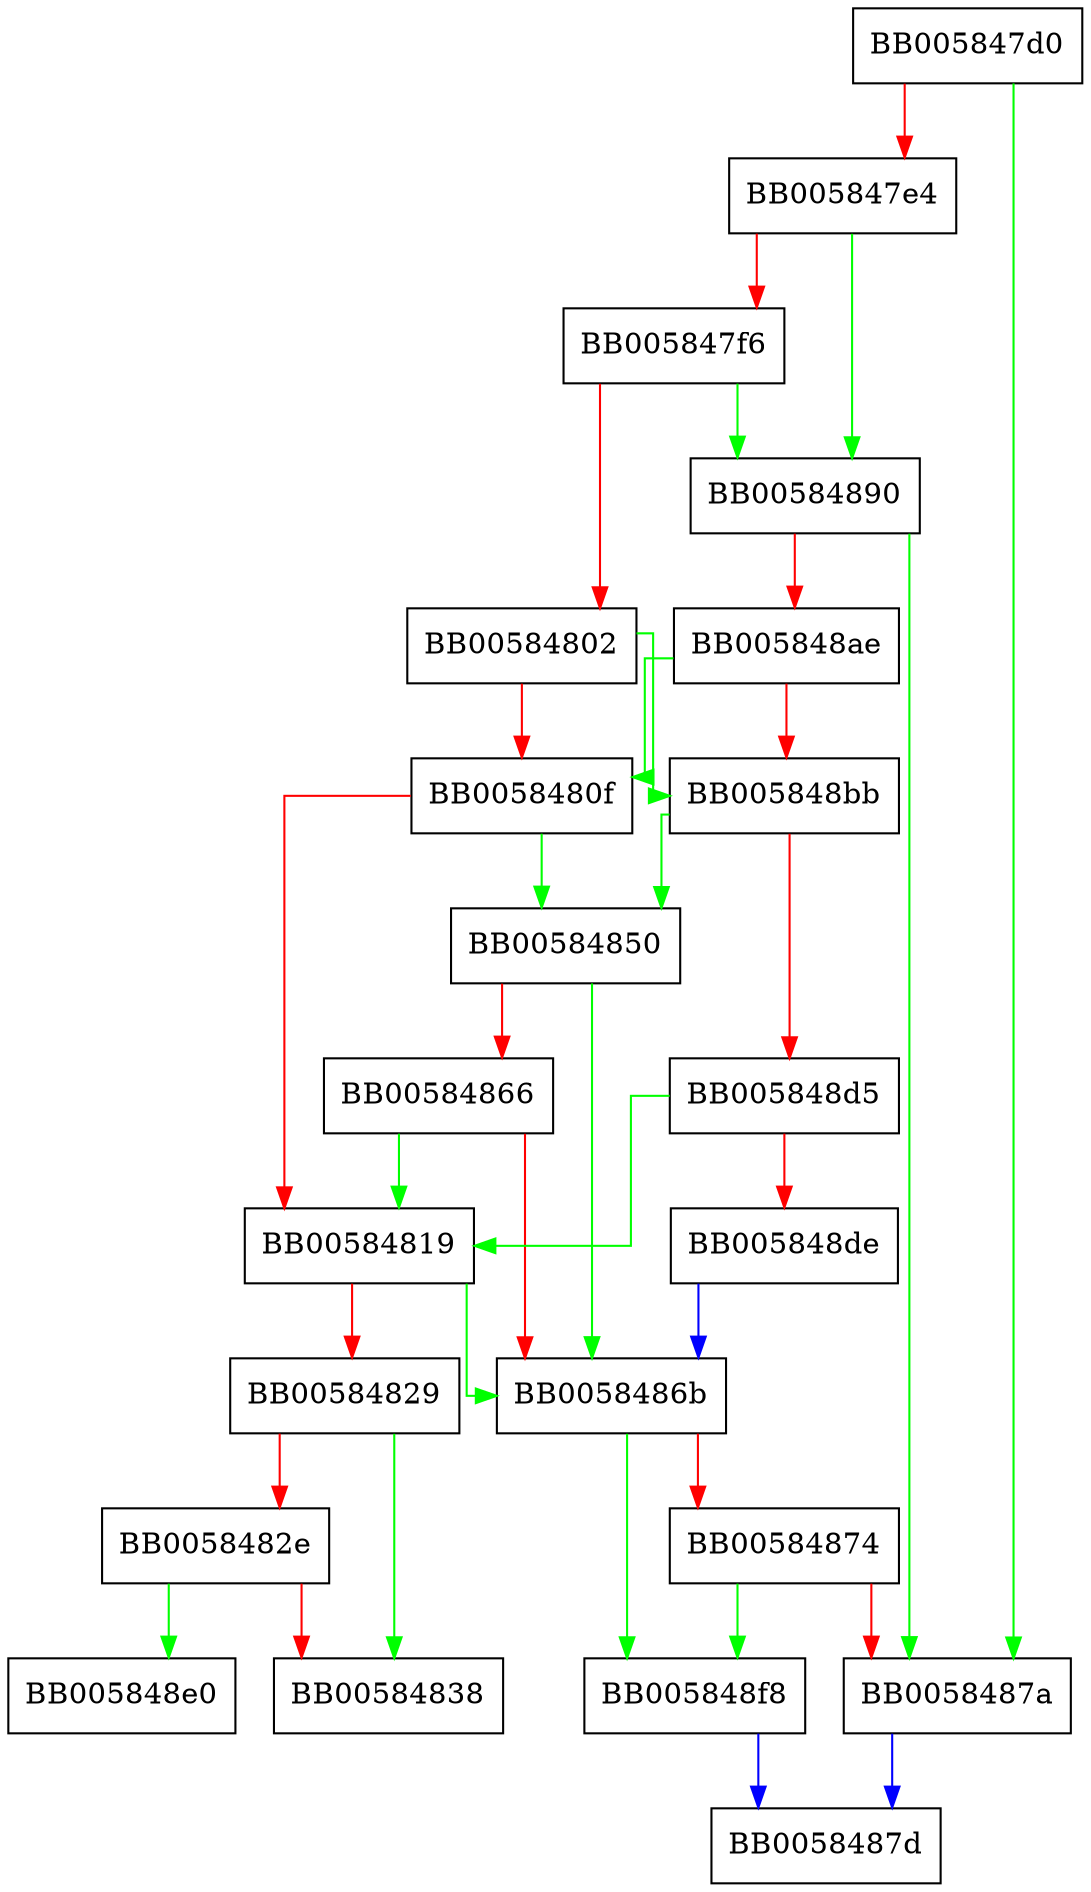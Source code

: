 digraph d2i_ECDSA_SIG {
  node [shape="box"];
  graph [splines=ortho];
  BB005847d0 -> BB0058487a [color="green"];
  BB005847d0 -> BB005847e4 [color="red"];
  BB005847e4 -> BB00584890 [color="green"];
  BB005847e4 -> BB005847f6 [color="red"];
  BB005847f6 -> BB00584890 [color="green"];
  BB005847f6 -> BB00584802 [color="red"];
  BB00584802 -> BB005848bb [color="green"];
  BB00584802 -> BB0058480f [color="red"];
  BB0058480f -> BB00584850 [color="green"];
  BB0058480f -> BB00584819 [color="red"];
  BB00584819 -> BB0058486b [color="green"];
  BB00584819 -> BB00584829 [color="red"];
  BB00584829 -> BB00584838 [color="green"];
  BB00584829 -> BB0058482e [color="red"];
  BB0058482e -> BB005848e0 [color="green"];
  BB0058482e -> BB00584838 [color="red"];
  BB00584850 -> BB0058486b [color="green"];
  BB00584850 -> BB00584866 [color="red"];
  BB00584866 -> BB00584819 [color="green"];
  BB00584866 -> BB0058486b [color="red"];
  BB0058486b -> BB005848f8 [color="green"];
  BB0058486b -> BB00584874 [color="red"];
  BB00584874 -> BB005848f8 [color="green"];
  BB00584874 -> BB0058487a [color="red"];
  BB0058487a -> BB0058487d [color="blue"];
  BB00584890 -> BB0058487a [color="green"];
  BB00584890 -> BB005848ae [color="red"];
  BB005848ae -> BB0058480f [color="green"];
  BB005848ae -> BB005848bb [color="red"];
  BB005848bb -> BB00584850 [color="green"];
  BB005848bb -> BB005848d5 [color="red"];
  BB005848d5 -> BB00584819 [color="green"];
  BB005848d5 -> BB005848de [color="red"];
  BB005848de -> BB0058486b [color="blue"];
  BB005848f8 -> BB0058487d [color="blue"];
}